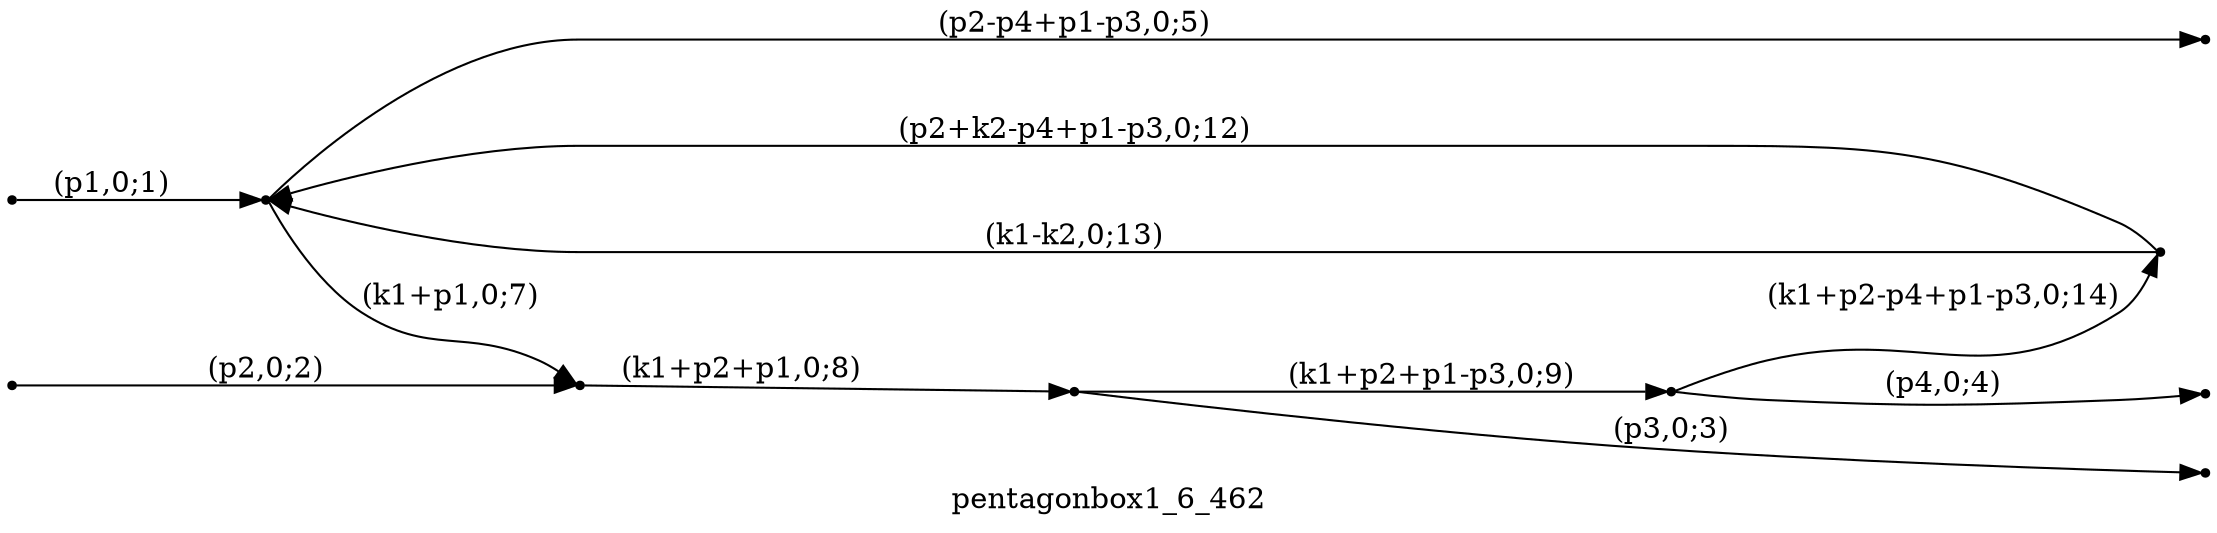 digraph pentagonbox1_6_462 {
  label="pentagonbox1_6_462";
  rankdir="LR";
  subgraph edges {
    -1 -> 4 [label="(p1,0;1)"];
    -2 -> 1 [label="(p2,0;2)"];
    2 -> -3 [label="(p3,0;3)"];
    5 -> -4 [label="(p4,0;4)"];
    4 -> -5 [label="(p2-p4+p1-p3,0;5)"];
    4 -> 1 [label="(k1+p1,0;7)"];
    1 -> 2 [label="(k1+p2+p1,0;8)"];
    2 -> 5 [label="(k1+p2+p1-p3,0;9)"];
    3 -> 4 [label="(p2+k2-p4+p1-p3,0;12)"];
    3 -> 4 [label="(k1-k2,0;13)"];
    5 -> 3 [label="(k1+p2-p4+p1-p3,0;14)"];
  }
  subgraph incoming { rank="source"; -1; -2; }
  subgraph outgoing { rank="sink"; -3; -4; -5; }
-5 [shape=point];
-4 [shape=point];
-3 [shape=point];
-2 [shape=point];
-1 [shape=point];
1 [shape=point];
2 [shape=point];
3 [shape=point];
4 [shape=point];
5 [shape=point];
}

